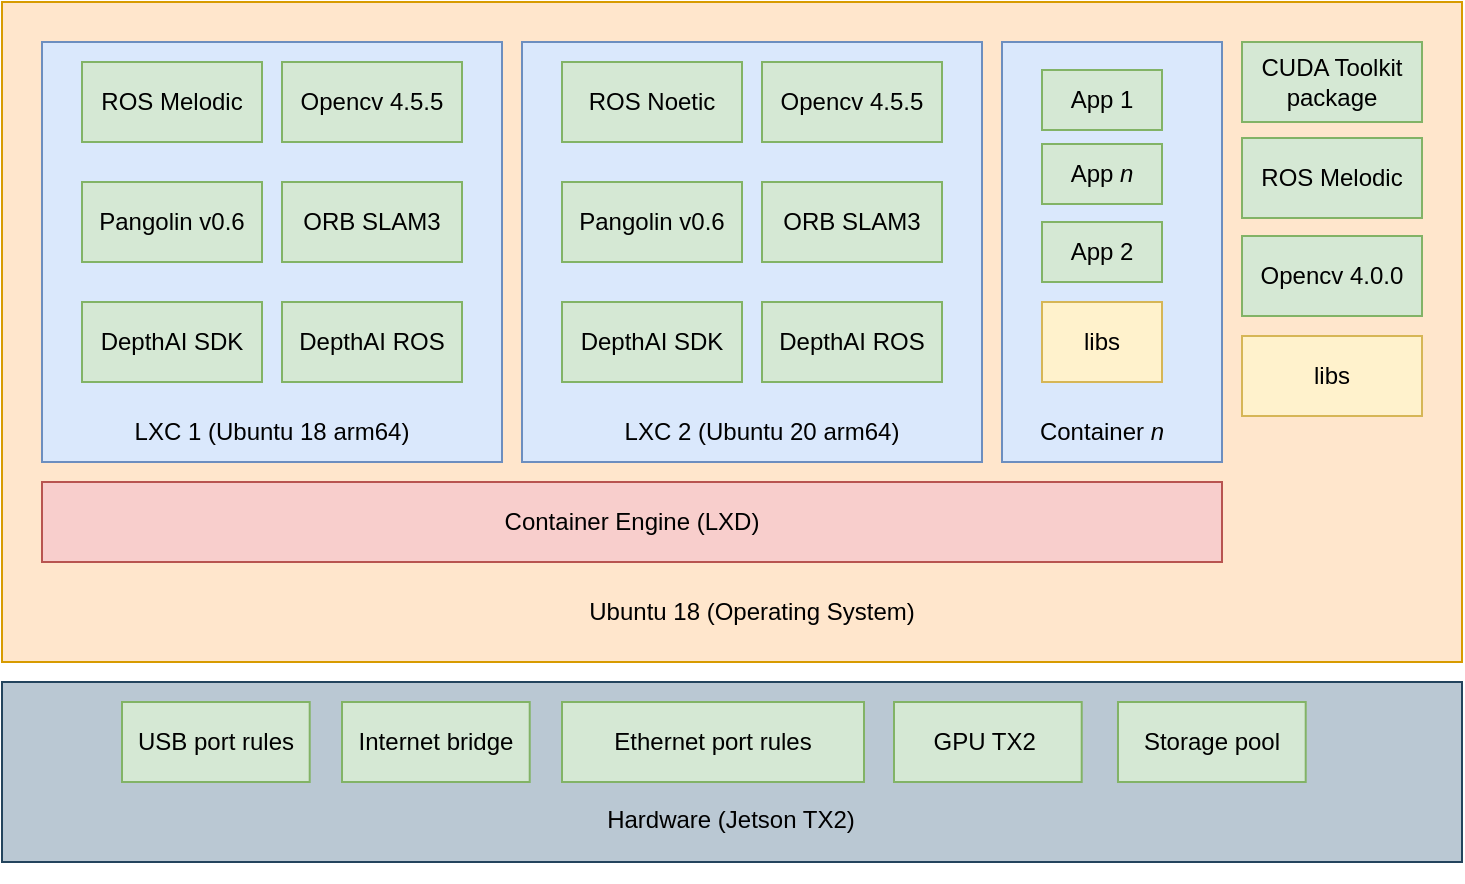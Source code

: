 <mxfile version="21.1.8" type="github">
  <diagram name="Page-1" id="GR2TPCHIKVuN_qiPYWpH">
    <mxGraphModel dx="1195" dy="663" grid="1" gridSize="10" guides="1" tooltips="1" connect="1" arrows="1" fold="1" page="1" pageScale="1" pageWidth="850" pageHeight="1100" math="0" shadow="0">
      <root>
        <mxCell id="0" />
        <mxCell id="1" parent="0" />
        <mxCell id="ngOXgIbpAtXpA_VrTNVO-2" value="" style="rounded=0;whiteSpace=wrap;html=1;fillColor=#ffe6cc;strokeColor=#d79b00;" vertex="1" parent="1">
          <mxGeometry x="20" y="80" width="730" height="330" as="geometry" />
        </mxCell>
        <mxCell id="ngOXgIbpAtXpA_VrTNVO-15" value="Ubuntu 18 (Operating System)" style="text;html=1;strokeColor=none;fillColor=none;align=center;verticalAlign=middle;whiteSpace=wrap;rounded=0;" vertex="1" parent="1">
          <mxGeometry x="290" y="370" width="210" height="30" as="geometry" />
        </mxCell>
        <mxCell id="ngOXgIbpAtXpA_VrTNVO-26" value="Opencv 4.0.0" style="rounded=0;whiteSpace=wrap;html=1;fillColor=#d5e8d4;strokeColor=#82b366;" vertex="1" parent="1">
          <mxGeometry x="640" y="197" width="90" height="40" as="geometry" />
        </mxCell>
        <mxCell id="ngOXgIbpAtXpA_VrTNVO-27" value="ROS Melodic" style="rounded=0;whiteSpace=wrap;html=1;fillColor=#d5e8d4;strokeColor=#82b366;" vertex="1" parent="1">
          <mxGeometry x="640" y="148" width="90" height="40" as="geometry" />
        </mxCell>
        <mxCell id="ngOXgIbpAtXpA_VrTNVO-28" value="" style="group" vertex="1" connectable="0" parent="1">
          <mxGeometry x="40" y="100" width="590" height="260" as="geometry" />
        </mxCell>
        <mxCell id="ngOXgIbpAtXpA_VrTNVO-12" value="" style="rounded=0;whiteSpace=wrap;html=1;fillColor=#dae8fc;strokeColor=#6c8ebf;" vertex="1" parent="ngOXgIbpAtXpA_VrTNVO-28">
          <mxGeometry width="230" height="210" as="geometry" />
        </mxCell>
        <mxCell id="ngOXgIbpAtXpA_VrTNVO-3" value="ROS Melodic" style="rounded=0;whiteSpace=wrap;html=1;fillColor=#d5e8d4;strokeColor=#82b366;" vertex="1" parent="ngOXgIbpAtXpA_VrTNVO-28">
          <mxGeometry x="20" y="10" width="90" height="40" as="geometry" />
        </mxCell>
        <mxCell id="ngOXgIbpAtXpA_VrTNVO-4" value="Opencv 4.5.5" style="rounded=0;whiteSpace=wrap;html=1;fillColor=#d5e8d4;strokeColor=#82b366;" vertex="1" parent="ngOXgIbpAtXpA_VrTNVO-28">
          <mxGeometry x="120" y="10" width="90" height="40" as="geometry" />
        </mxCell>
        <mxCell id="ngOXgIbpAtXpA_VrTNVO-6" value="Pangolin v0.6" style="rounded=0;whiteSpace=wrap;html=1;fillColor=#d5e8d4;strokeColor=#82b366;" vertex="1" parent="ngOXgIbpAtXpA_VrTNVO-28">
          <mxGeometry x="20" y="70" width="90" height="40" as="geometry" />
        </mxCell>
        <mxCell id="ngOXgIbpAtXpA_VrTNVO-7" value="ORB SLAM3" style="rounded=0;whiteSpace=wrap;html=1;fillColor=#d5e8d4;strokeColor=#82b366;" vertex="1" parent="ngOXgIbpAtXpA_VrTNVO-28">
          <mxGeometry x="120" y="70" width="90" height="40" as="geometry" />
        </mxCell>
        <mxCell id="ngOXgIbpAtXpA_VrTNVO-8" value="DepthAI SDK" style="rounded=0;whiteSpace=wrap;html=1;fillColor=#d5e8d4;strokeColor=#82b366;" vertex="1" parent="ngOXgIbpAtXpA_VrTNVO-28">
          <mxGeometry x="20" y="130" width="90" height="40" as="geometry" />
        </mxCell>
        <mxCell id="ngOXgIbpAtXpA_VrTNVO-9" value="DepthAI ROS" style="rounded=0;whiteSpace=wrap;html=1;fillColor=#d5e8d4;strokeColor=#82b366;" vertex="1" parent="ngOXgIbpAtXpA_VrTNVO-28">
          <mxGeometry x="120" y="130" width="90" height="40" as="geometry" />
        </mxCell>
        <mxCell id="ngOXgIbpAtXpA_VrTNVO-13" value="LXC 1 (Ubuntu 18 arm64)" style="text;html=1;strokeColor=none;fillColor=none;align=center;verticalAlign=middle;whiteSpace=wrap;rounded=0;" vertex="1" parent="ngOXgIbpAtXpA_VrTNVO-28">
          <mxGeometry x="35" y="180" width="160" height="30" as="geometry" />
        </mxCell>
        <mxCell id="ngOXgIbpAtXpA_VrTNVO-14" value="Container Engine (LXD)" style="rounded=0;whiteSpace=wrap;html=1;fillColor=#f8cecc;strokeColor=#b85450;" vertex="1" parent="ngOXgIbpAtXpA_VrTNVO-28">
          <mxGeometry y="220" width="590" height="40" as="geometry" />
        </mxCell>
        <mxCell id="ngOXgIbpAtXpA_VrTNVO-30" value="" style="group" vertex="1" connectable="0" parent="1">
          <mxGeometry x="280" y="100" width="230" height="260" as="geometry" />
        </mxCell>
        <mxCell id="ngOXgIbpAtXpA_VrTNVO-31" value="" style="rounded=0;whiteSpace=wrap;html=1;fillColor=#dae8fc;strokeColor=#6c8ebf;" vertex="1" parent="ngOXgIbpAtXpA_VrTNVO-30">
          <mxGeometry width="230" height="210" as="geometry" />
        </mxCell>
        <mxCell id="ngOXgIbpAtXpA_VrTNVO-32" value="ROS Noetic" style="rounded=0;whiteSpace=wrap;html=1;fillColor=#d5e8d4;strokeColor=#82b366;" vertex="1" parent="ngOXgIbpAtXpA_VrTNVO-30">
          <mxGeometry x="20" y="10" width="90" height="40" as="geometry" />
        </mxCell>
        <mxCell id="ngOXgIbpAtXpA_VrTNVO-33" value="Opencv 4.5.5" style="rounded=0;whiteSpace=wrap;html=1;fillColor=#d5e8d4;strokeColor=#82b366;" vertex="1" parent="ngOXgIbpAtXpA_VrTNVO-30">
          <mxGeometry x="120" y="10" width="90" height="40" as="geometry" />
        </mxCell>
        <mxCell id="ngOXgIbpAtXpA_VrTNVO-34" value="Pangolin v0.6" style="rounded=0;whiteSpace=wrap;html=1;fillColor=#d5e8d4;strokeColor=#82b366;" vertex="1" parent="ngOXgIbpAtXpA_VrTNVO-30">
          <mxGeometry x="20" y="70" width="90" height="40" as="geometry" />
        </mxCell>
        <mxCell id="ngOXgIbpAtXpA_VrTNVO-35" value="ORB SLAM3" style="rounded=0;whiteSpace=wrap;html=1;fillColor=#d5e8d4;strokeColor=#82b366;" vertex="1" parent="ngOXgIbpAtXpA_VrTNVO-30">
          <mxGeometry x="120" y="70" width="90" height="40" as="geometry" />
        </mxCell>
        <mxCell id="ngOXgIbpAtXpA_VrTNVO-36" value="DepthAI SDK" style="rounded=0;whiteSpace=wrap;html=1;fillColor=#d5e8d4;strokeColor=#82b366;" vertex="1" parent="ngOXgIbpAtXpA_VrTNVO-30">
          <mxGeometry x="20" y="130" width="90" height="40" as="geometry" />
        </mxCell>
        <mxCell id="ngOXgIbpAtXpA_VrTNVO-37" value="DepthAI ROS" style="rounded=0;whiteSpace=wrap;html=1;fillColor=#d5e8d4;strokeColor=#82b366;" vertex="1" parent="ngOXgIbpAtXpA_VrTNVO-30">
          <mxGeometry x="120" y="130" width="90" height="40" as="geometry" />
        </mxCell>
        <mxCell id="ngOXgIbpAtXpA_VrTNVO-38" value="LXC 2 (Ubuntu 20 arm64)" style="text;html=1;strokeColor=none;fillColor=none;align=center;verticalAlign=middle;whiteSpace=wrap;rounded=0;" vertex="1" parent="ngOXgIbpAtXpA_VrTNVO-30">
          <mxGeometry x="40" y="180" width="160" height="30" as="geometry" />
        </mxCell>
        <mxCell id="ngOXgIbpAtXpA_VrTNVO-40" value="" style="group" vertex="1" connectable="0" parent="1">
          <mxGeometry x="20" y="420" width="730" height="100" as="geometry" />
        </mxCell>
        <mxCell id="ngOXgIbpAtXpA_VrTNVO-16" value="" style="rounded=0;whiteSpace=wrap;html=1;fillColor=#bac8d3;strokeColor=#23445d;" vertex="1" parent="ngOXgIbpAtXpA_VrTNVO-40">
          <mxGeometry width="730" height="90" as="geometry" />
        </mxCell>
        <mxCell id="ngOXgIbpAtXpA_VrTNVO-17" value="Hardware (Jetson TX2)" style="text;html=1;strokeColor=none;fillColor=none;align=center;verticalAlign=middle;whiteSpace=wrap;rounded=0;" vertex="1" parent="ngOXgIbpAtXpA_VrTNVO-40">
          <mxGeometry x="250.29" y="54" width="229.429" height="30" as="geometry" />
        </mxCell>
        <mxCell id="ngOXgIbpAtXpA_VrTNVO-19" value="USB port rules" style="rounded=0;whiteSpace=wrap;html=1;fillColor=#d5e8d4;strokeColor=#82b366;" vertex="1" parent="ngOXgIbpAtXpA_VrTNVO-40">
          <mxGeometry x="59.999" y="10" width="93.857" height="40" as="geometry" />
        </mxCell>
        <mxCell id="ngOXgIbpAtXpA_VrTNVO-21" value="Internet bridge" style="rounded=0;whiteSpace=wrap;html=1;fillColor=#d5e8d4;strokeColor=#82b366;" vertex="1" parent="ngOXgIbpAtXpA_VrTNVO-40">
          <mxGeometry x="170.004" y="10" width="93.857" height="40" as="geometry" />
        </mxCell>
        <mxCell id="ngOXgIbpAtXpA_VrTNVO-22" value="Ethernet port rules" style="rounded=0;whiteSpace=wrap;html=1;fillColor=#d5e8d4;strokeColor=#82b366;" vertex="1" parent="ngOXgIbpAtXpA_VrTNVO-40">
          <mxGeometry x="280" y="10" width="151" height="40" as="geometry" />
        </mxCell>
        <mxCell id="ngOXgIbpAtXpA_VrTNVO-23" value="GPU TX2&amp;nbsp;" style="rounded=0;whiteSpace=wrap;html=1;fillColor=#d5e8d4;strokeColor=#82b366;" vertex="1" parent="ngOXgIbpAtXpA_VrTNVO-40">
          <mxGeometry x="446.001" y="10" width="93.857" height="40" as="geometry" />
        </mxCell>
        <mxCell id="ngOXgIbpAtXpA_VrTNVO-41" value="Storage pool" style="rounded=0;whiteSpace=wrap;html=1;fillColor=#d5e8d4;strokeColor=#82b366;" vertex="1" parent="ngOXgIbpAtXpA_VrTNVO-40">
          <mxGeometry x="557.997" y="10" width="93.857" height="40" as="geometry" />
        </mxCell>
        <mxCell id="ngOXgIbpAtXpA_VrTNVO-24" value="CUDA Toolkit package" style="rounded=0;whiteSpace=wrap;html=1;fillColor=#d5e8d4;strokeColor=#82b366;" vertex="1" parent="1">
          <mxGeometry x="640" y="100" width="90" height="40" as="geometry" />
        </mxCell>
        <mxCell id="ngOXgIbpAtXpA_VrTNVO-60" value="" style="group" vertex="1" connectable="0" parent="1">
          <mxGeometry x="520" y="100" width="110" height="210" as="geometry" />
        </mxCell>
        <mxCell id="ngOXgIbpAtXpA_VrTNVO-52" value="" style="rounded=0;whiteSpace=wrap;html=1;fillColor=#dae8fc;strokeColor=#6c8ebf;" vertex="1" parent="ngOXgIbpAtXpA_VrTNVO-60">
          <mxGeometry width="110" height="210" as="geometry" />
        </mxCell>
        <mxCell id="ngOXgIbpAtXpA_VrTNVO-53" value="App 1" style="rounded=0;whiteSpace=wrap;html=1;fillColor=#d5e8d4;strokeColor=#82b366;" vertex="1" parent="ngOXgIbpAtXpA_VrTNVO-60">
          <mxGeometry x="20" y="14" width="60" height="30" as="geometry" />
        </mxCell>
        <mxCell id="ngOXgIbpAtXpA_VrTNVO-54" value="App 2" style="rounded=0;whiteSpace=wrap;html=1;fillColor=#d5e8d4;strokeColor=#82b366;" vertex="1" parent="ngOXgIbpAtXpA_VrTNVO-60">
          <mxGeometry x="20" y="90" width="60" height="30" as="geometry" />
        </mxCell>
        <mxCell id="ngOXgIbpAtXpA_VrTNVO-55" value="App &lt;i&gt;n&lt;/i&gt;" style="rounded=0;whiteSpace=wrap;html=1;fillColor=#d5e8d4;strokeColor=#82b366;" vertex="1" parent="ngOXgIbpAtXpA_VrTNVO-60">
          <mxGeometry x="20" y="51" width="60" height="30" as="geometry" />
        </mxCell>
        <mxCell id="ngOXgIbpAtXpA_VrTNVO-58" value="libs" style="rounded=0;whiteSpace=wrap;html=1;fillColor=#fff2cc;strokeColor=#d6b656;" vertex="1" parent="ngOXgIbpAtXpA_VrTNVO-60">
          <mxGeometry x="20" y="130" width="60" height="40" as="geometry" />
        </mxCell>
        <mxCell id="ngOXgIbpAtXpA_VrTNVO-59" value="Container &lt;i&gt;n&lt;/i&gt;" style="text;html=1;strokeColor=none;fillColor=none;align=center;verticalAlign=middle;whiteSpace=wrap;rounded=0;" vertex="1" parent="ngOXgIbpAtXpA_VrTNVO-60">
          <mxGeometry x="10" y="180" width="80" height="30" as="geometry" />
        </mxCell>
        <mxCell id="ngOXgIbpAtXpA_VrTNVO-61" value="libs" style="rounded=0;whiteSpace=wrap;html=1;fillColor=#fff2cc;strokeColor=#d6b656;" vertex="1" parent="1">
          <mxGeometry x="640" y="247" width="90" height="40" as="geometry" />
        </mxCell>
      </root>
    </mxGraphModel>
  </diagram>
</mxfile>
